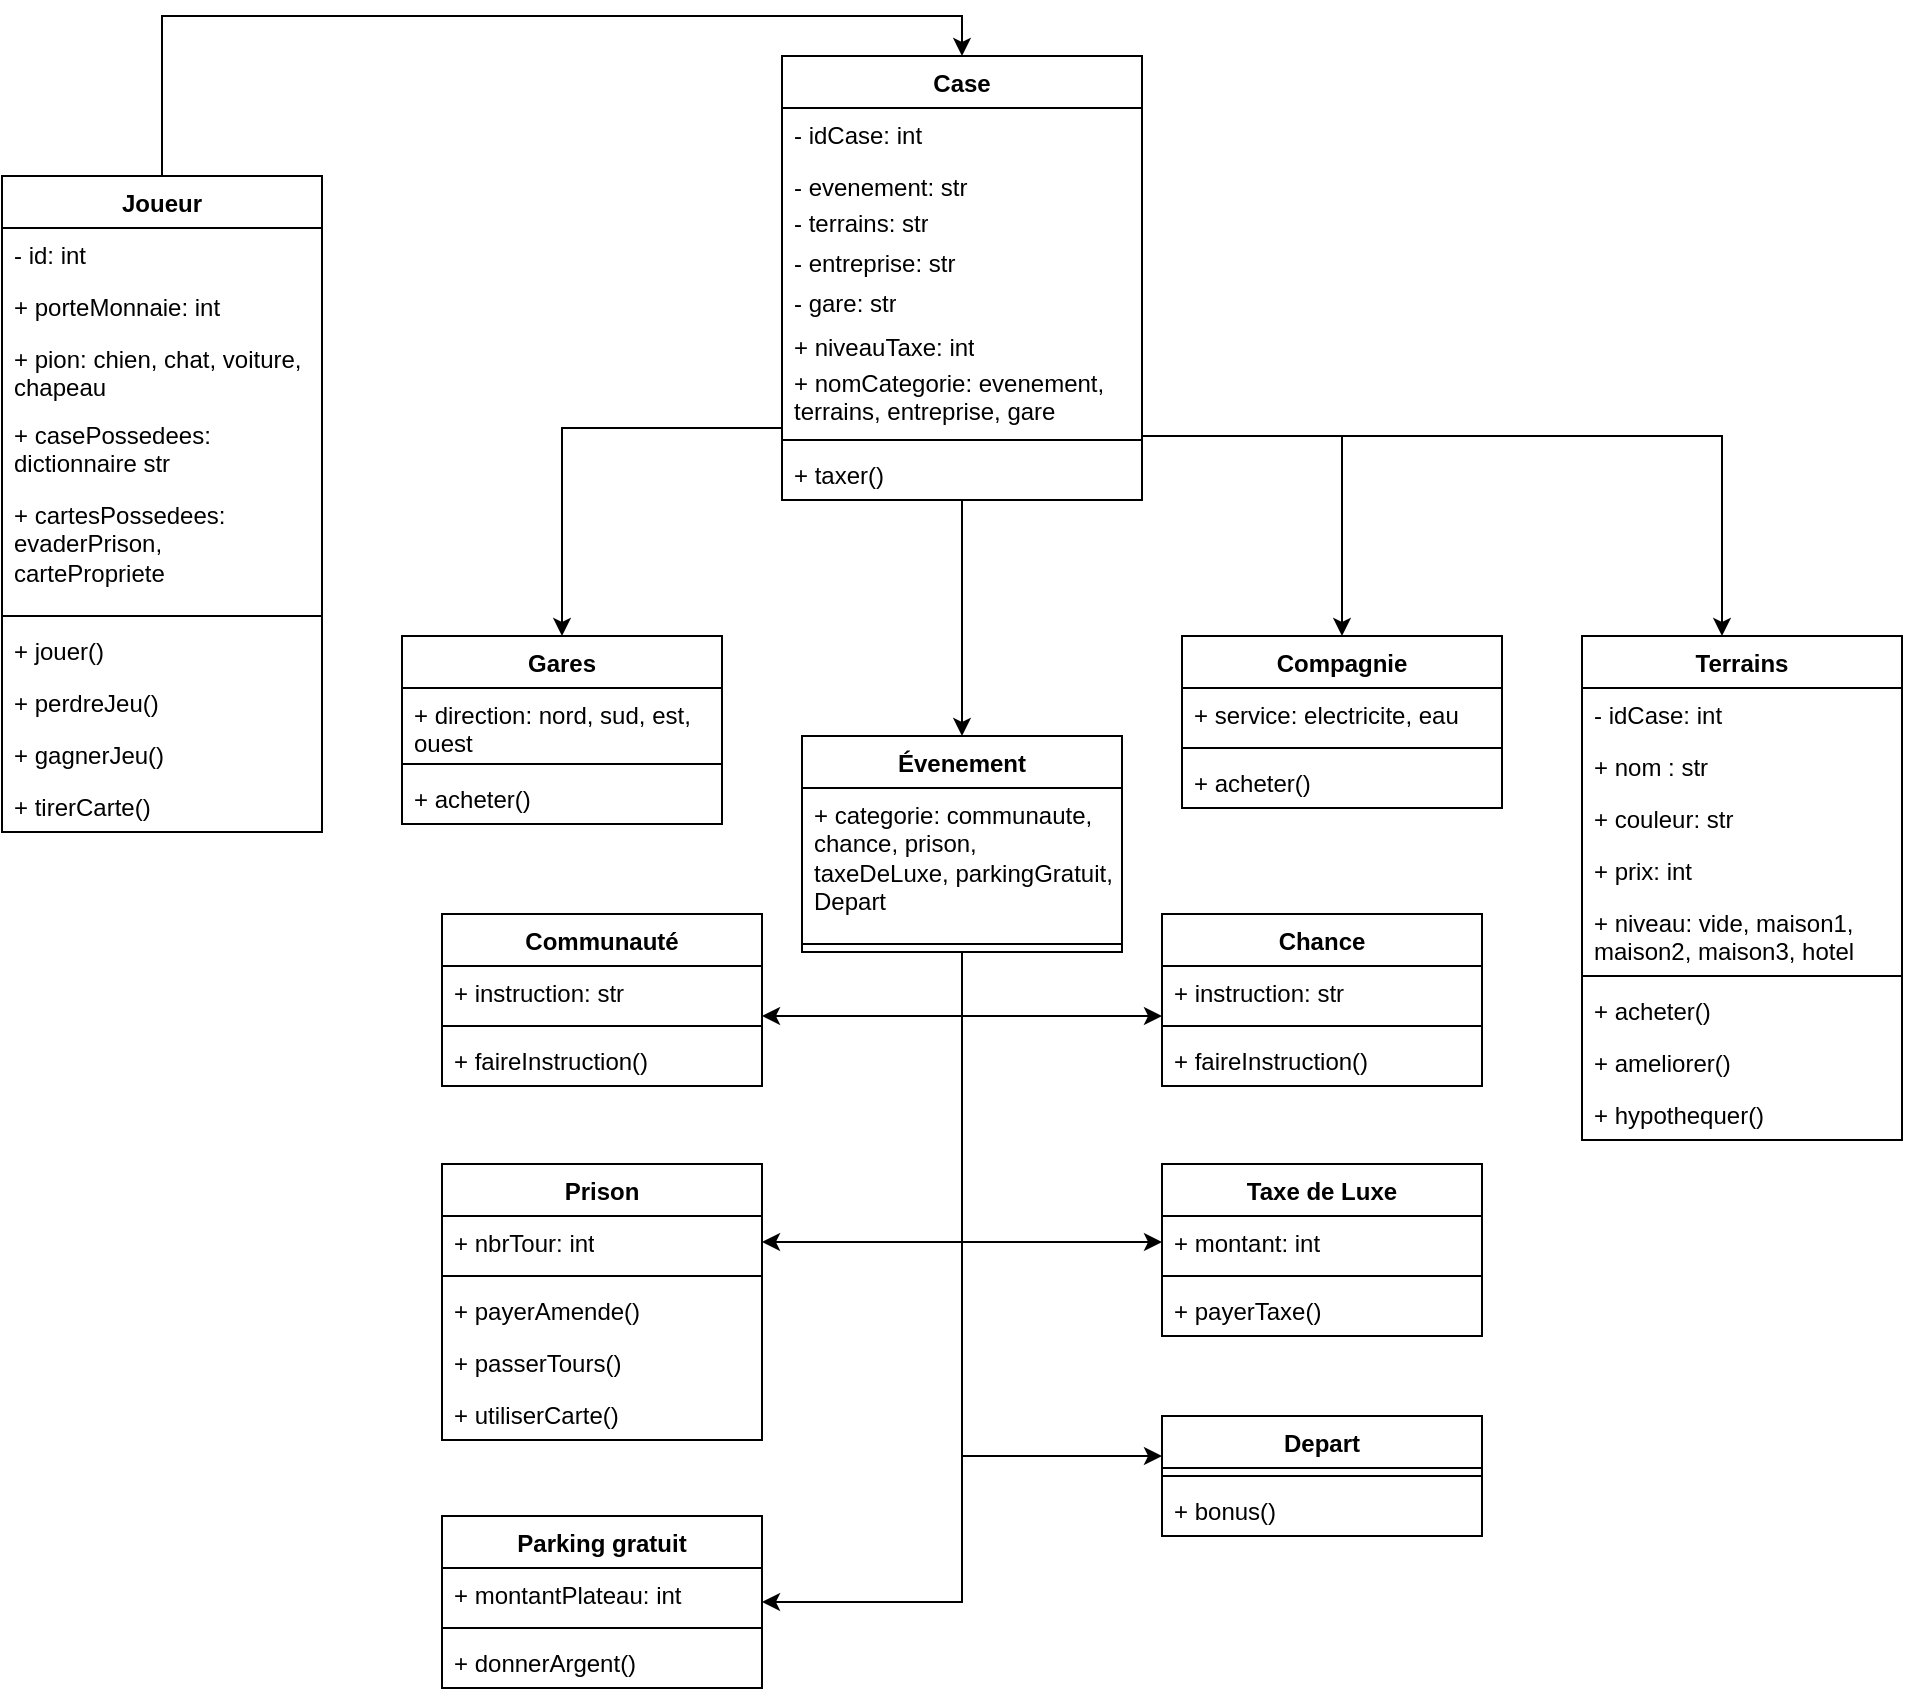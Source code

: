 <mxfile version="24.9.1">
  <diagram name="Page-1" id="zItoDeCOvb780oNoDs8J">
    <mxGraphModel dx="546" dy="742" grid="1" gridSize="10" guides="1" tooltips="1" connect="1" arrows="1" fold="1" page="1" pageScale="1" pageWidth="827" pageHeight="1169" math="0" shadow="0">
      <root>
        <mxCell id="0" />
        <mxCell id="1" parent="0" />
        <mxCell id="k7sHxpUVn0bqJ2aDCexK-53" style="edgeStyle=orthogonalEdgeStyle;rounded=0;orthogonalLoop=1;jettySize=auto;html=1;" parent="1" source="k7sHxpUVn0bqJ2aDCexK-5" target="k7sHxpUVn0bqJ2aDCexK-45" edge="1">
          <mxGeometry relative="1" as="geometry">
            <Array as="points">
              <mxPoint x="1070" y="260" />
            </Array>
          </mxGeometry>
        </mxCell>
        <mxCell id="k7sHxpUVn0bqJ2aDCexK-54" style="edgeStyle=orthogonalEdgeStyle;rounded=0;orthogonalLoop=1;jettySize=auto;html=1;" parent="1" source="k7sHxpUVn0bqJ2aDCexK-5" target="k7sHxpUVn0bqJ2aDCexK-49" edge="1">
          <mxGeometry relative="1" as="geometry">
            <Array as="points">
              <mxPoint x="1260" y="260" />
            </Array>
          </mxGeometry>
        </mxCell>
        <mxCell id="k7sHxpUVn0bqJ2aDCexK-55" style="edgeStyle=orthogonalEdgeStyle;rounded=0;orthogonalLoop=1;jettySize=auto;html=1;" parent="1" source="k7sHxpUVn0bqJ2aDCexK-5" target="k7sHxpUVn0bqJ2aDCexK-41" edge="1">
          <mxGeometry relative="1" as="geometry">
            <Array as="points">
              <mxPoint x="680" y="256" />
            </Array>
          </mxGeometry>
        </mxCell>
        <mxCell id="k7sHxpUVn0bqJ2aDCexK-83" style="shape=connector;rounded=0;orthogonalLoop=1;jettySize=auto;html=1;strokeColor=default;align=center;verticalAlign=middle;fontFamily=Helvetica;fontSize=11;fontColor=default;labelBackgroundColor=default;endArrow=classic;edgeStyle=orthogonalEdgeStyle;" parent="1" source="k7sHxpUVn0bqJ2aDCexK-5" target="k7sHxpUVn0bqJ2aDCexK-25" edge="1">
          <mxGeometry relative="1" as="geometry" />
        </mxCell>
        <mxCell id="k7sHxpUVn0bqJ2aDCexK-5" value="Case" style="swimlane;fontStyle=1;align=center;verticalAlign=top;childLayout=stackLayout;horizontal=1;startSize=26;horizontalStack=0;resizeParent=1;resizeParentMax=0;resizeLast=0;collapsible=1;marginBottom=0;whiteSpace=wrap;html=1;" parent="1" vertex="1">
          <mxGeometry x="790" y="70" width="180" height="222" as="geometry" />
        </mxCell>
        <mxCell id="k7sHxpUVn0bqJ2aDCexK-6" value="- idCase: int" style="text;strokeColor=none;fillColor=none;align=left;verticalAlign=top;spacingLeft=4;spacingRight=4;overflow=hidden;rotatable=0;points=[[0,0.5],[1,0.5]];portConstraint=eastwest;whiteSpace=wrap;html=1;" parent="k7sHxpUVn0bqJ2aDCexK-5" vertex="1">
          <mxGeometry y="26" width="180" height="26" as="geometry" />
        </mxCell>
        <mxCell id="OLwGEa0nqF_8lWidBNxV-2" value="- evenement: str" style="text;strokeColor=none;fillColor=none;align=left;verticalAlign=top;spacingLeft=4;spacingRight=4;overflow=hidden;rotatable=0;points=[[0,0.5],[1,0.5]];portConstraint=eastwest;whiteSpace=wrap;html=1;" vertex="1" parent="k7sHxpUVn0bqJ2aDCexK-5">
          <mxGeometry y="52" width="180" height="18" as="geometry" />
        </mxCell>
        <mxCell id="OLwGEa0nqF_8lWidBNxV-3" value="- terrains: str" style="text;strokeColor=none;fillColor=none;align=left;verticalAlign=top;spacingLeft=4;spacingRight=4;overflow=hidden;rotatable=0;points=[[0,0.5],[1,0.5]];portConstraint=eastwest;whiteSpace=wrap;html=1;" vertex="1" parent="k7sHxpUVn0bqJ2aDCexK-5">
          <mxGeometry y="70" width="180" height="20" as="geometry" />
        </mxCell>
        <mxCell id="OLwGEa0nqF_8lWidBNxV-4" value="- entreprise: str" style="text;strokeColor=none;fillColor=none;align=left;verticalAlign=top;spacingLeft=4;spacingRight=4;overflow=hidden;rotatable=0;points=[[0,0.5],[1,0.5]];portConstraint=eastwest;whiteSpace=wrap;html=1;" vertex="1" parent="k7sHxpUVn0bqJ2aDCexK-5">
          <mxGeometry y="90" width="180" height="20" as="geometry" />
        </mxCell>
        <mxCell id="OLwGEa0nqF_8lWidBNxV-1" value="- gare: str" style="text;strokeColor=none;fillColor=none;align=left;verticalAlign=top;spacingLeft=4;spacingRight=4;overflow=hidden;rotatable=0;points=[[0,0.5],[1,0.5]];portConstraint=eastwest;whiteSpace=wrap;html=1;" vertex="1" parent="k7sHxpUVn0bqJ2aDCexK-5">
          <mxGeometry y="110" width="180" height="22" as="geometry" />
        </mxCell>
        <mxCell id="k7sHxpUVn0bqJ2aDCexK-101" value="+ niveauTaxe: int" style="text;strokeColor=none;fillColor=none;align=left;verticalAlign=top;spacingLeft=4;spacingRight=4;overflow=hidden;rotatable=0;points=[[0,0.5],[1,0.5]];portConstraint=eastwest;whiteSpace=wrap;html=1;" parent="k7sHxpUVn0bqJ2aDCexK-5" vertex="1">
          <mxGeometry y="132" width="180" height="18" as="geometry" />
        </mxCell>
        <mxCell id="k7sHxpUVn0bqJ2aDCexK-80" value="+ nomCategorie: evenement, terrains, entreprise, gare" style="text;strokeColor=none;fillColor=none;align=left;verticalAlign=top;spacingLeft=4;spacingRight=4;overflow=hidden;rotatable=0;points=[[0,0.5],[1,0.5]];portConstraint=eastwest;whiteSpace=wrap;html=1;" parent="k7sHxpUVn0bqJ2aDCexK-5" vertex="1">
          <mxGeometry y="150" width="180" height="38" as="geometry" />
        </mxCell>
        <mxCell id="k7sHxpUVn0bqJ2aDCexK-7" value="" style="line;strokeWidth=1;fillColor=none;align=left;verticalAlign=middle;spacingTop=-1;spacingLeft=3;spacingRight=3;rotatable=0;labelPosition=right;points=[];portConstraint=eastwest;strokeColor=inherit;" parent="k7sHxpUVn0bqJ2aDCexK-5" vertex="1">
          <mxGeometry y="188" width="180" height="8" as="geometry" />
        </mxCell>
        <mxCell id="k7sHxpUVn0bqJ2aDCexK-48" value="+ taxer()" style="text;strokeColor=none;fillColor=none;align=left;verticalAlign=top;spacingLeft=4;spacingRight=4;overflow=hidden;rotatable=0;points=[[0,0.5],[1,0.5]];portConstraint=eastwest;whiteSpace=wrap;html=1;" parent="k7sHxpUVn0bqJ2aDCexK-5" vertex="1">
          <mxGeometry y="196" width="180" height="26" as="geometry" />
        </mxCell>
        <mxCell id="k7sHxpUVn0bqJ2aDCexK-78" style="edgeStyle=orthogonalEdgeStyle;shape=connector;rounded=0;orthogonalLoop=1;jettySize=auto;html=1;strokeColor=default;align=center;verticalAlign=middle;fontFamily=Helvetica;fontSize=11;fontColor=default;labelBackgroundColor=default;endArrow=classic;" parent="1" source="k7sHxpUVn0bqJ2aDCexK-13" target="k7sHxpUVn0bqJ2aDCexK-5" edge="1">
          <mxGeometry relative="1" as="geometry">
            <Array as="points">
              <mxPoint x="480" y="50" />
              <mxPoint x="880" y="50" />
            </Array>
          </mxGeometry>
        </mxCell>
        <mxCell id="k7sHxpUVn0bqJ2aDCexK-13" value="Joueur" style="swimlane;fontStyle=1;align=center;verticalAlign=top;childLayout=stackLayout;horizontal=1;startSize=26;horizontalStack=0;resizeParent=1;resizeParentMax=0;resizeLast=0;collapsible=1;marginBottom=0;whiteSpace=wrap;html=1;" parent="1" vertex="1">
          <mxGeometry x="400" y="130" width="160" height="328" as="geometry" />
        </mxCell>
        <mxCell id="k7sHxpUVn0bqJ2aDCexK-14" value="- id: int" style="text;strokeColor=none;fillColor=none;align=left;verticalAlign=top;spacingLeft=4;spacingRight=4;overflow=hidden;rotatable=0;points=[[0,0.5],[1,0.5]];portConstraint=eastwest;whiteSpace=wrap;html=1;" parent="k7sHxpUVn0bqJ2aDCexK-13" vertex="1">
          <mxGeometry y="26" width="160" height="26" as="geometry" />
        </mxCell>
        <mxCell id="WThAFGoZHUfYVae_sx0N-1" value="+ porteMonnaie: int" style="text;strokeColor=none;fillColor=none;align=left;verticalAlign=top;spacingLeft=4;spacingRight=4;overflow=hidden;rotatable=0;points=[[0,0.5],[1,0.5]];portConstraint=eastwest;whiteSpace=wrap;html=1;" parent="k7sHxpUVn0bqJ2aDCexK-13" vertex="1">
          <mxGeometry y="52" width="160" height="26" as="geometry" />
        </mxCell>
        <mxCell id="k7sHxpUVn0bqJ2aDCexK-71" value="+ pion: chien, chat, voiture, chapeau" style="text;strokeColor=none;fillColor=none;align=left;verticalAlign=top;spacingLeft=4;spacingRight=4;overflow=hidden;rotatable=0;points=[[0,0.5],[1,0.5]];portConstraint=eastwest;whiteSpace=wrap;html=1;" parent="k7sHxpUVn0bqJ2aDCexK-13" vertex="1">
          <mxGeometry y="78" width="160" height="38" as="geometry" />
        </mxCell>
        <mxCell id="k7sHxpUVn0bqJ2aDCexK-79" value="+ casePossedees: dictionnaire str" style="text;strokeColor=none;fillColor=none;align=left;verticalAlign=top;spacingLeft=4;spacingRight=4;overflow=hidden;rotatable=0;points=[[0,0.5],[1,0.5]];portConstraint=eastwest;whiteSpace=wrap;html=1;" parent="k7sHxpUVn0bqJ2aDCexK-13" vertex="1">
          <mxGeometry y="116" width="160" height="40" as="geometry" />
        </mxCell>
        <mxCell id="k7sHxpUVn0bqJ2aDCexK-109" value="+ cartesPossedees: evaderPrison, cartePropriete" style="text;strokeColor=none;fillColor=none;align=left;verticalAlign=top;spacingLeft=4;spacingRight=4;overflow=hidden;rotatable=0;points=[[0,0.5],[1,0.5]];portConstraint=eastwest;whiteSpace=wrap;html=1;" parent="k7sHxpUVn0bqJ2aDCexK-13" vertex="1">
          <mxGeometry y="156" width="160" height="60" as="geometry" />
        </mxCell>
        <mxCell id="k7sHxpUVn0bqJ2aDCexK-15" value="" style="line;strokeWidth=1;fillColor=none;align=left;verticalAlign=middle;spacingTop=-1;spacingLeft=3;spacingRight=3;rotatable=0;labelPosition=right;points=[];portConstraint=eastwest;strokeColor=inherit;" parent="k7sHxpUVn0bqJ2aDCexK-13" vertex="1">
          <mxGeometry y="216" width="160" height="8" as="geometry" />
        </mxCell>
        <mxCell id="k7sHxpUVn0bqJ2aDCexK-16" value="+ jouer()" style="text;strokeColor=none;fillColor=none;align=left;verticalAlign=top;spacingLeft=4;spacingRight=4;overflow=hidden;rotatable=0;points=[[0,0.5],[1,0.5]];portConstraint=eastwest;whiteSpace=wrap;html=1;" parent="k7sHxpUVn0bqJ2aDCexK-13" vertex="1">
          <mxGeometry y="224" width="160" height="26" as="geometry" />
        </mxCell>
        <mxCell id="k7sHxpUVn0bqJ2aDCexK-72" value="+ perdreJeu()" style="text;strokeColor=none;fillColor=none;align=left;verticalAlign=top;spacingLeft=4;spacingRight=4;overflow=hidden;rotatable=0;points=[[0,0.5],[1,0.5]];portConstraint=eastwest;whiteSpace=wrap;html=1;" parent="k7sHxpUVn0bqJ2aDCexK-13" vertex="1">
          <mxGeometry y="250" width="160" height="26" as="geometry" />
        </mxCell>
        <mxCell id="k7sHxpUVn0bqJ2aDCexK-73" value="+ gagnerJeu()" style="text;strokeColor=none;fillColor=none;align=left;verticalAlign=top;spacingLeft=4;spacingRight=4;overflow=hidden;rotatable=0;points=[[0,0.5],[1,0.5]];portConstraint=eastwest;whiteSpace=wrap;html=1;" parent="k7sHxpUVn0bqJ2aDCexK-13" vertex="1">
          <mxGeometry y="276" width="160" height="26" as="geometry" />
        </mxCell>
        <mxCell id="k7sHxpUVn0bqJ2aDCexK-74" value="+ tirerCarte()" style="text;strokeColor=none;fillColor=none;align=left;verticalAlign=top;spacingLeft=4;spacingRight=4;overflow=hidden;rotatable=0;points=[[0,0.5],[1,0.5]];portConstraint=eastwest;whiteSpace=wrap;html=1;" parent="k7sHxpUVn0bqJ2aDCexK-13" vertex="1">
          <mxGeometry y="302" width="160" height="26" as="geometry" />
        </mxCell>
        <mxCell id="k7sHxpUVn0bqJ2aDCexK-17" value="Chance" style="swimlane;fontStyle=1;align=center;verticalAlign=top;childLayout=stackLayout;horizontal=1;startSize=26;horizontalStack=0;resizeParent=1;resizeParentMax=0;resizeLast=0;collapsible=1;marginBottom=0;whiteSpace=wrap;html=1;" parent="1" vertex="1">
          <mxGeometry x="980" y="499" width="160" height="86" as="geometry" />
        </mxCell>
        <mxCell id="k7sHxpUVn0bqJ2aDCexK-104" value="+ instruction: str" style="text;strokeColor=none;fillColor=none;align=left;verticalAlign=top;spacingLeft=4;spacingRight=4;overflow=hidden;rotatable=0;points=[[0,0.5],[1,0.5]];portConstraint=eastwest;whiteSpace=wrap;html=1;" parent="k7sHxpUVn0bqJ2aDCexK-17" vertex="1">
          <mxGeometry y="26" width="160" height="26" as="geometry" />
        </mxCell>
        <mxCell id="k7sHxpUVn0bqJ2aDCexK-19" value="" style="line;strokeWidth=1;fillColor=none;align=left;verticalAlign=middle;spacingTop=-1;spacingLeft=3;spacingRight=3;rotatable=0;labelPosition=right;points=[];portConstraint=eastwest;strokeColor=inherit;" parent="k7sHxpUVn0bqJ2aDCexK-17" vertex="1">
          <mxGeometry y="52" width="160" height="8" as="geometry" />
        </mxCell>
        <mxCell id="k7sHxpUVn0bqJ2aDCexK-105" value="+ faireInstruction()" style="text;strokeColor=none;fillColor=none;align=left;verticalAlign=top;spacingLeft=4;spacingRight=4;overflow=hidden;rotatable=0;points=[[0,0.5],[1,0.5]];portConstraint=eastwest;whiteSpace=wrap;html=1;" parent="k7sHxpUVn0bqJ2aDCexK-17" vertex="1">
          <mxGeometry y="60" width="160" height="26" as="geometry" />
        </mxCell>
        <mxCell id="k7sHxpUVn0bqJ2aDCexK-21" value="Communauté" style="swimlane;fontStyle=1;align=center;verticalAlign=top;childLayout=stackLayout;horizontal=1;startSize=26;horizontalStack=0;resizeParent=1;resizeParentMax=0;resizeLast=0;collapsible=1;marginBottom=0;whiteSpace=wrap;html=1;" parent="1" vertex="1">
          <mxGeometry x="620" y="499" width="160" height="86" as="geometry" />
        </mxCell>
        <mxCell id="k7sHxpUVn0bqJ2aDCexK-22" value="+ instruction: str" style="text;strokeColor=none;fillColor=none;align=left;verticalAlign=top;spacingLeft=4;spacingRight=4;overflow=hidden;rotatable=0;points=[[0,0.5],[1,0.5]];portConstraint=eastwest;whiteSpace=wrap;html=1;" parent="k7sHxpUVn0bqJ2aDCexK-21" vertex="1">
          <mxGeometry y="26" width="160" height="26" as="geometry" />
        </mxCell>
        <mxCell id="k7sHxpUVn0bqJ2aDCexK-23" value="" style="line;strokeWidth=1;fillColor=none;align=left;verticalAlign=middle;spacingTop=-1;spacingLeft=3;spacingRight=3;rotatable=0;labelPosition=right;points=[];portConstraint=eastwest;strokeColor=inherit;" parent="k7sHxpUVn0bqJ2aDCexK-21" vertex="1">
          <mxGeometry y="52" width="160" height="8" as="geometry" />
        </mxCell>
        <mxCell id="k7sHxpUVn0bqJ2aDCexK-24" value="+ faireInstruction()" style="text;strokeColor=none;fillColor=none;align=left;verticalAlign=top;spacingLeft=4;spacingRight=4;overflow=hidden;rotatable=0;points=[[0,0.5],[1,0.5]];portConstraint=eastwest;whiteSpace=wrap;html=1;" parent="k7sHxpUVn0bqJ2aDCexK-21" vertex="1">
          <mxGeometry y="60" width="160" height="26" as="geometry" />
        </mxCell>
        <mxCell id="k7sHxpUVn0bqJ2aDCexK-37" style="edgeStyle=orthogonalEdgeStyle;rounded=0;orthogonalLoop=1;jettySize=auto;html=1;" parent="1" source="k7sHxpUVn0bqJ2aDCexK-25" target="k7sHxpUVn0bqJ2aDCexK-17" edge="1">
          <mxGeometry relative="1" as="geometry">
            <Array as="points">
              <mxPoint x="880" y="550" />
            </Array>
          </mxGeometry>
        </mxCell>
        <mxCell id="k7sHxpUVn0bqJ2aDCexK-38" style="edgeStyle=orthogonalEdgeStyle;rounded=0;orthogonalLoop=1;jettySize=auto;html=1;" parent="1" source="k7sHxpUVn0bqJ2aDCexK-25" target="k7sHxpUVn0bqJ2aDCexK-33" edge="1">
          <mxGeometry relative="1" as="geometry">
            <Array as="points">
              <mxPoint x="880" y="663" />
              <mxPoint x="1050" y="663" />
            </Array>
          </mxGeometry>
        </mxCell>
        <mxCell id="k7sHxpUVn0bqJ2aDCexK-39" style="edgeStyle=orthogonalEdgeStyle;rounded=0;orthogonalLoop=1;jettySize=auto;html=1;" parent="1" source="k7sHxpUVn0bqJ2aDCexK-25" target="k7sHxpUVn0bqJ2aDCexK-29" edge="1">
          <mxGeometry relative="1" as="geometry">
            <Array as="points">
              <mxPoint x="880" y="663" />
              <mxPoint x="710" y="663" />
            </Array>
          </mxGeometry>
        </mxCell>
        <mxCell id="k7sHxpUVn0bqJ2aDCexK-40" style="edgeStyle=orthogonalEdgeStyle;rounded=0;orthogonalLoop=1;jettySize=auto;html=1;" parent="1" source="k7sHxpUVn0bqJ2aDCexK-25" target="k7sHxpUVn0bqJ2aDCexK-21" edge="1">
          <mxGeometry relative="1" as="geometry">
            <Array as="points">
              <mxPoint x="880" y="550" />
            </Array>
          </mxGeometry>
        </mxCell>
        <mxCell id="k7sHxpUVn0bqJ2aDCexK-60" style="edgeStyle=orthogonalEdgeStyle;rounded=0;orthogonalLoop=1;jettySize=auto;html=1;" parent="1" source="k7sHxpUVn0bqJ2aDCexK-25" target="k7sHxpUVn0bqJ2aDCexK-56" edge="1">
          <mxGeometry relative="1" as="geometry">
            <Array as="points">
              <mxPoint x="880" y="843" />
            </Array>
          </mxGeometry>
        </mxCell>
        <mxCell id="k7sHxpUVn0bqJ2aDCexK-98" style="edgeStyle=orthogonalEdgeStyle;shape=connector;rounded=0;orthogonalLoop=1;jettySize=auto;html=1;strokeColor=default;align=center;verticalAlign=middle;fontFamily=Helvetica;fontSize=11;fontColor=default;labelBackgroundColor=default;endArrow=classic;" parent="1" source="k7sHxpUVn0bqJ2aDCexK-25" target="k7sHxpUVn0bqJ2aDCexK-93" edge="1">
          <mxGeometry relative="1" as="geometry">
            <Array as="points">
              <mxPoint x="880" y="770" />
            </Array>
          </mxGeometry>
        </mxCell>
        <mxCell id="k7sHxpUVn0bqJ2aDCexK-25" value="Évenement" style="swimlane;fontStyle=1;align=center;verticalAlign=top;childLayout=stackLayout;horizontal=1;startSize=26;horizontalStack=0;resizeParent=1;resizeParentMax=0;resizeLast=0;collapsible=1;marginBottom=0;whiteSpace=wrap;html=1;" parent="1" vertex="1">
          <mxGeometry x="800" y="410" width="160" height="108" as="geometry" />
        </mxCell>
        <mxCell id="k7sHxpUVn0bqJ2aDCexK-26" value="+ categorie: communaute, chance, prison, taxeDeLuxe, parkingGratuit, Depart" style="text;strokeColor=none;fillColor=none;align=left;verticalAlign=top;spacingLeft=4;spacingRight=4;overflow=hidden;rotatable=0;points=[[0,0.5],[1,0.5]];portConstraint=eastwest;whiteSpace=wrap;html=1;" parent="k7sHxpUVn0bqJ2aDCexK-25" vertex="1">
          <mxGeometry y="26" width="160" height="74" as="geometry" />
        </mxCell>
        <mxCell id="k7sHxpUVn0bqJ2aDCexK-27" value="" style="line;strokeWidth=1;fillColor=none;align=left;verticalAlign=middle;spacingTop=-1;spacingLeft=3;spacingRight=3;rotatable=0;labelPosition=right;points=[];portConstraint=eastwest;strokeColor=inherit;" parent="k7sHxpUVn0bqJ2aDCexK-25" vertex="1">
          <mxGeometry y="100" width="160" height="8" as="geometry" />
        </mxCell>
        <mxCell id="k7sHxpUVn0bqJ2aDCexK-29" value="Prison" style="swimlane;fontStyle=1;align=center;verticalAlign=top;childLayout=stackLayout;horizontal=1;startSize=26;horizontalStack=0;resizeParent=1;resizeParentMax=0;resizeLast=0;collapsible=1;marginBottom=0;whiteSpace=wrap;html=1;" parent="1" vertex="1">
          <mxGeometry x="620" y="624" width="160" height="138" as="geometry" />
        </mxCell>
        <mxCell id="k7sHxpUVn0bqJ2aDCexK-106" value="+ nbrTour: int" style="text;strokeColor=none;fillColor=none;align=left;verticalAlign=top;spacingLeft=4;spacingRight=4;overflow=hidden;rotatable=0;points=[[0,0.5],[1,0.5]];portConstraint=eastwest;whiteSpace=wrap;html=1;" parent="k7sHxpUVn0bqJ2aDCexK-29" vertex="1">
          <mxGeometry y="26" width="160" height="26" as="geometry" />
        </mxCell>
        <mxCell id="k7sHxpUVn0bqJ2aDCexK-31" value="" style="line;strokeWidth=1;fillColor=none;align=left;verticalAlign=middle;spacingTop=-1;spacingLeft=3;spacingRight=3;rotatable=0;labelPosition=right;points=[];portConstraint=eastwest;strokeColor=inherit;" parent="k7sHxpUVn0bqJ2aDCexK-29" vertex="1">
          <mxGeometry y="52" width="160" height="8" as="geometry" />
        </mxCell>
        <mxCell id="k7sHxpUVn0bqJ2aDCexK-32" value="+ payerAmende()" style="text;strokeColor=none;fillColor=none;align=left;verticalAlign=top;spacingLeft=4;spacingRight=4;overflow=hidden;rotatable=0;points=[[0,0.5],[1,0.5]];portConstraint=eastwest;whiteSpace=wrap;html=1;" parent="k7sHxpUVn0bqJ2aDCexK-29" vertex="1">
          <mxGeometry y="60" width="160" height="26" as="geometry" />
        </mxCell>
        <mxCell id="k7sHxpUVn0bqJ2aDCexK-107" value="+ passerTours()" style="text;strokeColor=none;fillColor=none;align=left;verticalAlign=top;spacingLeft=4;spacingRight=4;overflow=hidden;rotatable=0;points=[[0,0.5],[1,0.5]];portConstraint=eastwest;whiteSpace=wrap;html=1;" parent="k7sHxpUVn0bqJ2aDCexK-29" vertex="1">
          <mxGeometry y="86" width="160" height="26" as="geometry" />
        </mxCell>
        <mxCell id="k7sHxpUVn0bqJ2aDCexK-108" value="+ utiliserCarte()" style="text;strokeColor=none;fillColor=none;align=left;verticalAlign=top;spacingLeft=4;spacingRight=4;overflow=hidden;rotatable=0;points=[[0,0.5],[1,0.5]];portConstraint=eastwest;whiteSpace=wrap;html=1;" parent="k7sHxpUVn0bqJ2aDCexK-29" vertex="1">
          <mxGeometry y="112" width="160" height="26" as="geometry" />
        </mxCell>
        <mxCell id="k7sHxpUVn0bqJ2aDCexK-33" value="Taxe de Luxe" style="swimlane;fontStyle=1;align=center;verticalAlign=top;childLayout=stackLayout;horizontal=1;startSize=26;horizontalStack=0;resizeParent=1;resizeParentMax=0;resizeLast=0;collapsible=1;marginBottom=0;whiteSpace=wrap;html=1;" parent="1" vertex="1">
          <mxGeometry x="980" y="624" width="160" height="86" as="geometry" />
        </mxCell>
        <mxCell id="k7sHxpUVn0bqJ2aDCexK-34" value="+ montant: int " style="text;strokeColor=none;fillColor=none;align=left;verticalAlign=top;spacingLeft=4;spacingRight=4;overflow=hidden;rotatable=0;points=[[0,0.5],[1,0.5]];portConstraint=eastwest;whiteSpace=wrap;html=1;" parent="k7sHxpUVn0bqJ2aDCexK-33" vertex="1">
          <mxGeometry y="26" width="160" height="26" as="geometry" />
        </mxCell>
        <mxCell id="k7sHxpUVn0bqJ2aDCexK-35" value="" style="line;strokeWidth=1;fillColor=none;align=left;verticalAlign=middle;spacingTop=-1;spacingLeft=3;spacingRight=3;rotatable=0;labelPosition=right;points=[];portConstraint=eastwest;strokeColor=inherit;" parent="k7sHxpUVn0bqJ2aDCexK-33" vertex="1">
          <mxGeometry y="52" width="160" height="8" as="geometry" />
        </mxCell>
        <mxCell id="k7sHxpUVn0bqJ2aDCexK-110" value="+ payerTaxe()" style="text;strokeColor=none;fillColor=none;align=left;verticalAlign=top;spacingLeft=4;spacingRight=4;overflow=hidden;rotatable=0;points=[[0,0.5],[1,0.5]];portConstraint=eastwest;whiteSpace=wrap;html=1;" parent="k7sHxpUVn0bqJ2aDCexK-33" vertex="1">
          <mxGeometry y="60" width="160" height="26" as="geometry" />
        </mxCell>
        <mxCell id="k7sHxpUVn0bqJ2aDCexK-41" value="Gares" style="swimlane;fontStyle=1;align=center;verticalAlign=top;childLayout=stackLayout;horizontal=1;startSize=26;horizontalStack=0;resizeParent=1;resizeParentMax=0;resizeLast=0;collapsible=1;marginBottom=0;whiteSpace=wrap;html=1;" parent="1" vertex="1">
          <mxGeometry x="600" y="360" width="160" height="94" as="geometry" />
        </mxCell>
        <mxCell id="k7sHxpUVn0bqJ2aDCexK-42" value="+ direction: nord, sud, est, ouest" style="text;strokeColor=none;fillColor=none;align=left;verticalAlign=top;spacingLeft=4;spacingRight=4;overflow=hidden;rotatable=0;points=[[0,0.5],[1,0.5]];portConstraint=eastwest;whiteSpace=wrap;html=1;" parent="k7sHxpUVn0bqJ2aDCexK-41" vertex="1">
          <mxGeometry y="26" width="160" height="34" as="geometry" />
        </mxCell>
        <mxCell id="k7sHxpUVn0bqJ2aDCexK-43" value="" style="line;strokeWidth=1;fillColor=none;align=left;verticalAlign=middle;spacingTop=-1;spacingLeft=3;spacingRight=3;rotatable=0;labelPosition=right;points=[];portConstraint=eastwest;strokeColor=inherit;" parent="k7sHxpUVn0bqJ2aDCexK-41" vertex="1">
          <mxGeometry y="60" width="160" height="8" as="geometry" />
        </mxCell>
        <mxCell id="k7sHxpUVn0bqJ2aDCexK-103" value="&lt;div&gt;+ acheter()&lt;/div&gt;" style="text;strokeColor=none;fillColor=none;align=left;verticalAlign=top;spacingLeft=4;spacingRight=4;overflow=hidden;rotatable=0;points=[[0,0.5],[1,0.5]];portConstraint=eastwest;whiteSpace=wrap;html=1;" parent="k7sHxpUVn0bqJ2aDCexK-41" vertex="1">
          <mxGeometry y="68" width="160" height="26" as="geometry" />
        </mxCell>
        <mxCell id="k7sHxpUVn0bqJ2aDCexK-45" value="Compagnie" style="swimlane;fontStyle=1;align=center;verticalAlign=top;childLayout=stackLayout;horizontal=1;startSize=26;horizontalStack=0;resizeParent=1;resizeParentMax=0;resizeLast=0;collapsible=1;marginBottom=0;whiteSpace=wrap;html=1;" parent="1" vertex="1">
          <mxGeometry x="990" y="360" width="160" height="86" as="geometry" />
        </mxCell>
        <mxCell id="k7sHxpUVn0bqJ2aDCexK-46" value="+ service: electricite, eau" style="text;strokeColor=none;fillColor=none;align=left;verticalAlign=top;spacingLeft=4;spacingRight=4;overflow=hidden;rotatable=0;points=[[0,0.5],[1,0.5]];portConstraint=eastwest;whiteSpace=wrap;html=1;" parent="k7sHxpUVn0bqJ2aDCexK-45" vertex="1">
          <mxGeometry y="26" width="160" height="26" as="geometry" />
        </mxCell>
        <mxCell id="k7sHxpUVn0bqJ2aDCexK-47" value="" style="line;strokeWidth=1;fillColor=none;align=left;verticalAlign=middle;spacingTop=-1;spacingLeft=3;spacingRight=3;rotatable=0;labelPosition=right;points=[];portConstraint=eastwest;strokeColor=inherit;" parent="k7sHxpUVn0bqJ2aDCexK-45" vertex="1">
          <mxGeometry y="52" width="160" height="8" as="geometry" />
        </mxCell>
        <mxCell id="k7sHxpUVn0bqJ2aDCexK-100" value="&lt;div&gt;+ acheter()&lt;/div&gt;" style="text;strokeColor=none;fillColor=none;align=left;verticalAlign=top;spacingLeft=4;spacingRight=4;overflow=hidden;rotatable=0;points=[[0,0.5],[1,0.5]];portConstraint=eastwest;whiteSpace=wrap;html=1;" parent="k7sHxpUVn0bqJ2aDCexK-45" vertex="1">
          <mxGeometry y="60" width="160" height="26" as="geometry" />
        </mxCell>
        <mxCell id="k7sHxpUVn0bqJ2aDCexK-49" value="Terrains" style="swimlane;fontStyle=1;align=center;verticalAlign=top;childLayout=stackLayout;horizontal=1;startSize=26;horizontalStack=0;resizeParent=1;resizeParentMax=0;resizeLast=0;collapsible=1;marginBottom=0;whiteSpace=wrap;html=1;" parent="1" vertex="1">
          <mxGeometry x="1190" y="360" width="160" height="252" as="geometry" />
        </mxCell>
        <mxCell id="k7sHxpUVn0bqJ2aDCexK-118" value="- idCase: int" style="text;strokeColor=none;fillColor=none;align=left;verticalAlign=top;spacingLeft=4;spacingRight=4;overflow=hidden;rotatable=0;points=[[0,0.5],[1,0.5]];portConstraint=eastwest;whiteSpace=wrap;html=1;" parent="k7sHxpUVn0bqJ2aDCexK-49" vertex="1">
          <mxGeometry y="26" width="160" height="26" as="geometry" />
        </mxCell>
        <mxCell id="k7sHxpUVn0bqJ2aDCexK-65" value="+ nom : str" style="text;strokeColor=none;fillColor=none;align=left;verticalAlign=top;spacingLeft=4;spacingRight=4;overflow=hidden;rotatable=0;points=[[0,0.5],[1,0.5]];portConstraint=eastwest;whiteSpace=wrap;html=1;" parent="k7sHxpUVn0bqJ2aDCexK-49" vertex="1">
          <mxGeometry y="52" width="160" height="26" as="geometry" />
        </mxCell>
        <mxCell id="k7sHxpUVn0bqJ2aDCexK-50" value="+ couleur: str" style="text;strokeColor=none;fillColor=none;align=left;verticalAlign=top;spacingLeft=4;spacingRight=4;overflow=hidden;rotatable=0;points=[[0,0.5],[1,0.5]];portConstraint=eastwest;whiteSpace=wrap;html=1;" parent="k7sHxpUVn0bqJ2aDCexK-49" vertex="1">
          <mxGeometry y="78" width="160" height="26" as="geometry" />
        </mxCell>
        <mxCell id="k7sHxpUVn0bqJ2aDCexK-66" value="+ prix: int" style="text;strokeColor=none;fillColor=none;align=left;verticalAlign=top;spacingLeft=4;spacingRight=4;overflow=hidden;rotatable=0;points=[[0,0.5],[1,0.5]];portConstraint=eastwest;whiteSpace=wrap;html=1;" parent="k7sHxpUVn0bqJ2aDCexK-49" vertex="1">
          <mxGeometry y="104" width="160" height="26" as="geometry" />
        </mxCell>
        <mxCell id="k7sHxpUVn0bqJ2aDCexK-69" value="+ niveau: vide, maison1, maison2, maison3, hotel" style="text;strokeColor=none;fillColor=none;align=left;verticalAlign=top;spacingLeft=4;spacingRight=4;overflow=hidden;rotatable=0;points=[[0,0.5],[1,0.5]];portConstraint=eastwest;whiteSpace=wrap;html=1;" parent="k7sHxpUVn0bqJ2aDCexK-49" vertex="1">
          <mxGeometry y="130" width="160" height="36" as="geometry" />
        </mxCell>
        <mxCell id="k7sHxpUVn0bqJ2aDCexK-51" value="" style="line;strokeWidth=1;fillColor=none;align=left;verticalAlign=middle;spacingTop=-1;spacingLeft=3;spacingRight=3;rotatable=0;labelPosition=right;points=[];portConstraint=eastwest;strokeColor=inherit;" parent="k7sHxpUVn0bqJ2aDCexK-49" vertex="1">
          <mxGeometry y="166" width="160" height="8" as="geometry" />
        </mxCell>
        <mxCell id="k7sHxpUVn0bqJ2aDCexK-52" value="&lt;div&gt;+ acheter()&lt;/div&gt;" style="text;strokeColor=none;fillColor=none;align=left;verticalAlign=top;spacingLeft=4;spacingRight=4;overflow=hidden;rotatable=0;points=[[0,0.5],[1,0.5]];portConstraint=eastwest;whiteSpace=wrap;html=1;" parent="k7sHxpUVn0bqJ2aDCexK-49" vertex="1">
          <mxGeometry y="174" width="160" height="26" as="geometry" />
        </mxCell>
        <mxCell id="k7sHxpUVn0bqJ2aDCexK-67" value="&lt;div&gt;+ ameliorer()&lt;/div&gt;" style="text;strokeColor=none;fillColor=none;align=left;verticalAlign=top;spacingLeft=4;spacingRight=4;overflow=hidden;rotatable=0;points=[[0,0.5],[1,0.5]];portConstraint=eastwest;whiteSpace=wrap;html=1;" parent="k7sHxpUVn0bqJ2aDCexK-49" vertex="1">
          <mxGeometry y="200" width="160" height="26" as="geometry" />
        </mxCell>
        <mxCell id="k7sHxpUVn0bqJ2aDCexK-68" value="&lt;div&gt;+ hypothequer()&lt;/div&gt;" style="text;strokeColor=none;fillColor=none;align=left;verticalAlign=top;spacingLeft=4;spacingRight=4;overflow=hidden;rotatable=0;points=[[0,0.5],[1,0.5]];portConstraint=eastwest;whiteSpace=wrap;html=1;" parent="k7sHxpUVn0bqJ2aDCexK-49" vertex="1">
          <mxGeometry y="226" width="160" height="26" as="geometry" />
        </mxCell>
        <mxCell id="k7sHxpUVn0bqJ2aDCexK-56" value="Parking gratuit" style="swimlane;fontStyle=1;align=center;verticalAlign=top;childLayout=stackLayout;horizontal=1;startSize=26;horizontalStack=0;resizeParent=1;resizeParentMax=0;resizeLast=0;collapsible=1;marginBottom=0;whiteSpace=wrap;html=1;" parent="1" vertex="1">
          <mxGeometry x="620" y="800" width="160" height="86" as="geometry" />
        </mxCell>
        <mxCell id="k7sHxpUVn0bqJ2aDCexK-57" value="+ montantPlateau: int" style="text;strokeColor=none;fillColor=none;align=left;verticalAlign=top;spacingLeft=4;spacingRight=4;overflow=hidden;rotatable=0;points=[[0,0.5],[1,0.5]];portConstraint=eastwest;whiteSpace=wrap;html=1;" parent="k7sHxpUVn0bqJ2aDCexK-56" vertex="1">
          <mxGeometry y="26" width="160" height="26" as="geometry" />
        </mxCell>
        <mxCell id="k7sHxpUVn0bqJ2aDCexK-58" value="" style="line;strokeWidth=1;fillColor=none;align=left;verticalAlign=middle;spacingTop=-1;spacingLeft=3;spacingRight=3;rotatable=0;labelPosition=right;points=[];portConstraint=eastwest;strokeColor=inherit;" parent="k7sHxpUVn0bqJ2aDCexK-56" vertex="1">
          <mxGeometry y="52" width="160" height="8" as="geometry" />
        </mxCell>
        <mxCell id="k7sHxpUVn0bqJ2aDCexK-59" value="+ donnerArgent()" style="text;strokeColor=none;fillColor=none;align=left;verticalAlign=top;spacingLeft=4;spacingRight=4;overflow=hidden;rotatable=0;points=[[0,0.5],[1,0.5]];portConstraint=eastwest;whiteSpace=wrap;html=1;" parent="k7sHxpUVn0bqJ2aDCexK-56" vertex="1">
          <mxGeometry y="60" width="160" height="26" as="geometry" />
        </mxCell>
        <mxCell id="k7sHxpUVn0bqJ2aDCexK-93" value="Depart" style="swimlane;fontStyle=1;align=center;verticalAlign=top;childLayout=stackLayout;horizontal=1;startSize=26;horizontalStack=0;resizeParent=1;resizeParentMax=0;resizeLast=0;collapsible=1;marginBottom=0;whiteSpace=wrap;html=1;" parent="1" vertex="1">
          <mxGeometry x="980" y="750" width="160" height="60" as="geometry" />
        </mxCell>
        <mxCell id="k7sHxpUVn0bqJ2aDCexK-95" value="" style="line;strokeWidth=1;fillColor=none;align=left;verticalAlign=middle;spacingTop=-1;spacingLeft=3;spacingRight=3;rotatable=0;labelPosition=right;points=[];portConstraint=eastwest;strokeColor=inherit;" parent="k7sHxpUVn0bqJ2aDCexK-93" vertex="1">
          <mxGeometry y="26" width="160" height="8" as="geometry" />
        </mxCell>
        <mxCell id="k7sHxpUVn0bqJ2aDCexK-96" value="+ bonus()" style="text;strokeColor=none;fillColor=none;align=left;verticalAlign=top;spacingLeft=4;spacingRight=4;overflow=hidden;rotatable=0;points=[[0,0.5],[1,0.5]];portConstraint=eastwest;whiteSpace=wrap;html=1;" parent="k7sHxpUVn0bqJ2aDCexK-93" vertex="1">
          <mxGeometry y="34" width="160" height="26" as="geometry" />
        </mxCell>
      </root>
    </mxGraphModel>
  </diagram>
</mxfile>
